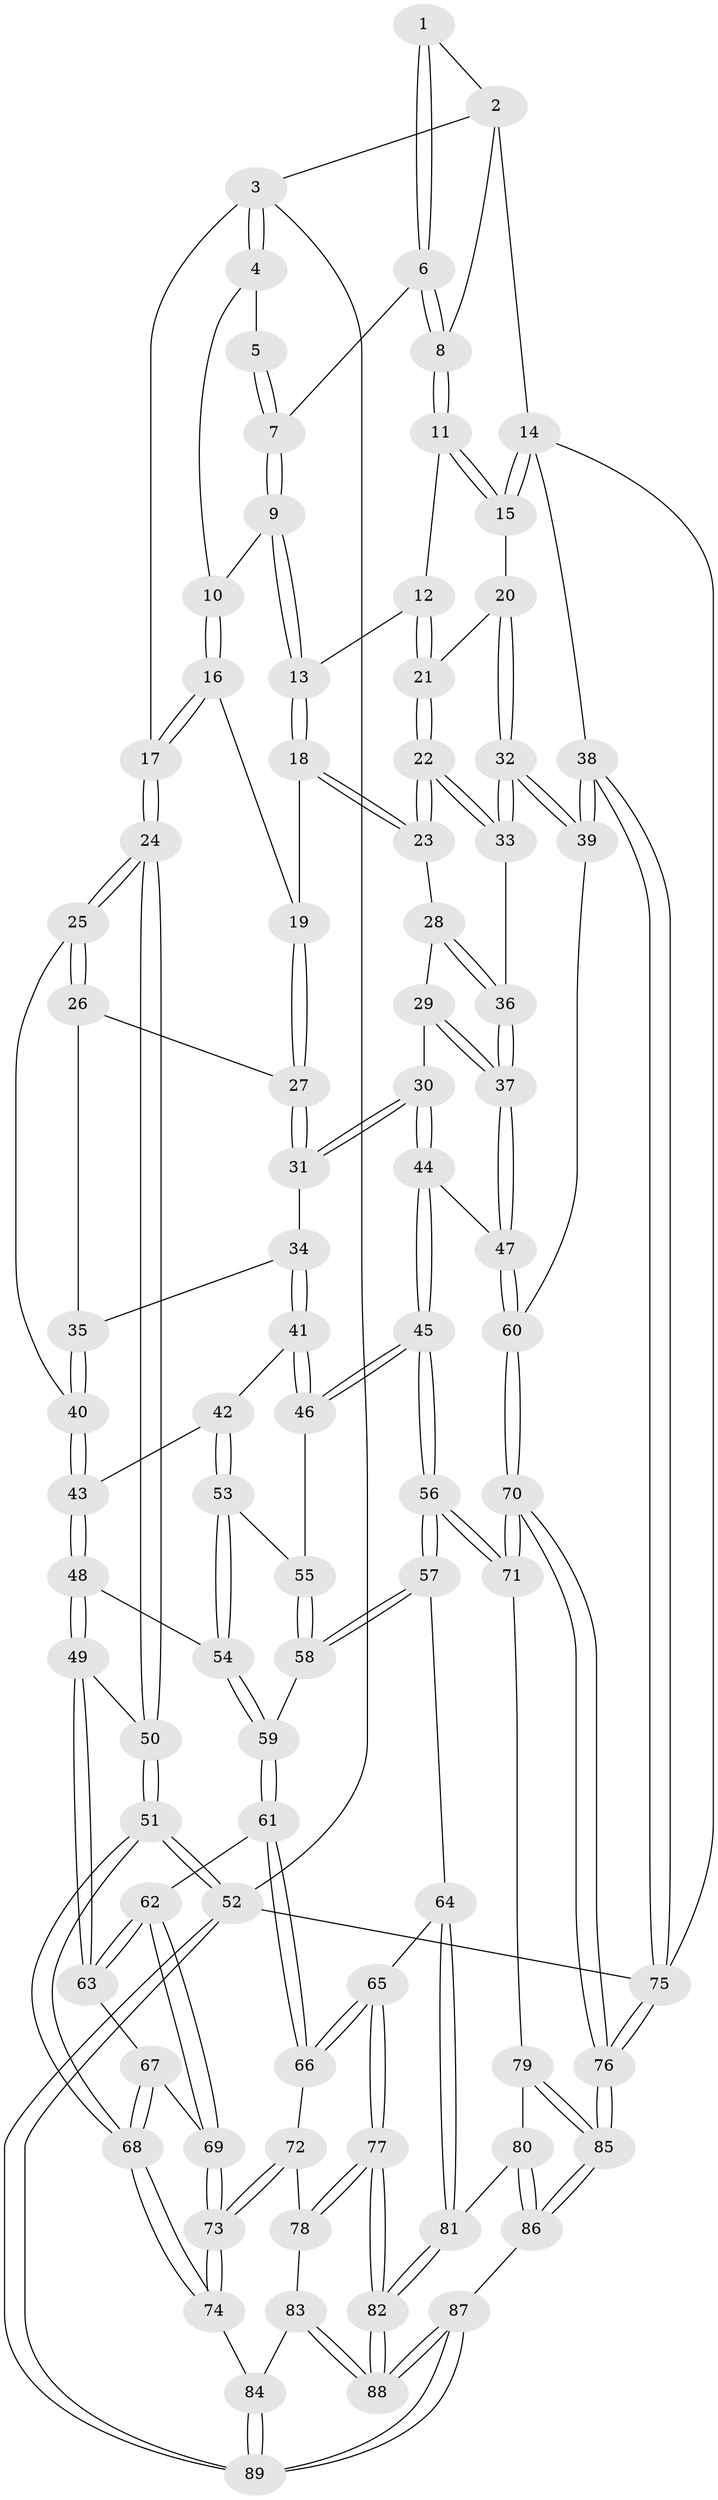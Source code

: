 // coarse degree distribution, {3: 0.18181818181818182, 5: 0.4090909090909091, 4: 0.22727272727272727, 6: 0.09090909090909091, 7: 0.045454545454545456, 8: 0.045454545454545456}
// Generated by graph-tools (version 1.1) at 2025/04/03/04/25 22:04:40]
// undirected, 89 vertices, 219 edges
graph export_dot {
graph [start="1"]
  node [color=gray90,style=filled];
  1 [pos="+0.786173953150335+0"];
  2 [pos="+1+0"];
  3 [pos="+0+0"];
  4 [pos="+0.46385854476368177+0"];
  5 [pos="+0.7418419100388147+0"];
  6 [pos="+0.809146645735697+0.05614012375106"];
  7 [pos="+0.6726171994961195+0.11090901847266346"];
  8 [pos="+0.8991576122380991+0.11973853951800394"];
  9 [pos="+0.6682595206168435+0.1166580092116548"];
  10 [pos="+0.5505117358208684+0.10564918016807116"];
  11 [pos="+0.9052698064442466+0.13277485555423119"];
  12 [pos="+0.7799509334948587+0.226234301445554"];
  13 [pos="+0.7333459700577782+0.23050849623854006"];
  14 [pos="+1+0.2396756287069564"];
  15 [pos="+1+0.23690214085854858"];
  16 [pos="+0.5000864876471326+0.16379911790422053"];
  17 [pos="+0+0"];
  18 [pos="+0.7048619994101724+0.2840535062929576"];
  19 [pos="+0.4963959023108985+0.2655455595755876"];
  20 [pos="+0.935704989833719+0.33179761439383687"];
  21 [pos="+0.8915680068391171+0.33055944212271227"];
  22 [pos="+0.8094764306135479+0.3987711857362572"];
  23 [pos="+0.7047275257870294+0.3413338006197366"];
  24 [pos="+0+0.14637163444801163"];
  25 [pos="+0.03121506005167995+0.22139478131924523"];
  26 [pos="+0.26545811065828656+0.29742984558728147"];
  27 [pos="+0.46764881906544914+0.32062648930458426"];
  28 [pos="+0.6800760541137548+0.3750100779249465"];
  29 [pos="+0.6514612858739821+0.40102402590029296"];
  30 [pos="+0.5591352481669386+0.4397300966066071"];
  31 [pos="+0.49658340717730437+0.40939072025446555"];
  32 [pos="+0.8921878994056957+0.5713231289826034"];
  33 [pos="+0.8375552691421952+0.5600691037973363"];
  34 [pos="+0.4523199994796788+0.4524343500487691"];
  35 [pos="+0.37058821359251315+0.47280292809873226"];
  36 [pos="+0.8231300809773505+0.5636383212965294"];
  37 [pos="+0.7621878479872061+0.587064025706545"];
  38 [pos="+1+0.6177135528757534"];
  39 [pos="+0.9278463435274225+0.589322947709046"];
  40 [pos="+0.3224251262188521+0.5119363457376019"];
  41 [pos="+0.44553133173010107+0.5578717050275479"];
  42 [pos="+0.3613687144998302+0.5911869847807402"];
  43 [pos="+0.32187671564472625+0.5145165325401774"];
  44 [pos="+0.6277009964146177+0.6569224945349668"];
  45 [pos="+0.6093193459445655+0.6845928228867366"];
  46 [pos="+0.4824577575580173+0.5989396272422827"];
  47 [pos="+0.7284746158591328+0.6095046410922227"];
  48 [pos="+0.2155956313384439+0.5790887547265855"];
  49 [pos="+0.11798695898491827+0.591345838271928"];
  50 [pos="+0+0.369045070701093"];
  51 [pos="+0+0.9087874282911295"];
  52 [pos="+0+1"];
  53 [pos="+0.35582411934003944+0.6265973581007486"];
  54 [pos="+0.34768265214003896+0.655600083920996"];
  55 [pos="+0.45045159768831095+0.6122333429333332"];
  56 [pos="+0.5978522078195286+0.7249209859404785"];
  57 [pos="+0.4466122199611387+0.7213362004592977"];
  58 [pos="+0.37900250006268027+0.6750604879753781"];
  59 [pos="+0.34794215141420837+0.6576858465092742"];
  60 [pos="+0.8453620011936552+0.7919971790014683"];
  61 [pos="+0.2620888724502773+0.7435997290923122"];
  62 [pos="+0.1960053985068869+0.7168910939321453"];
  63 [pos="+0.12530517784295003+0.6138686601275644"];
  64 [pos="+0.3616953253547569+0.8125002038954593"];
  65 [pos="+0.3221389495233671+0.8159244045943567"];
  66 [pos="+0.2766523723901931+0.7770948513677637"];
  67 [pos="+0.05976959309733965+0.7550482503796964"];
  68 [pos="+0+0.8770584902510832"];
  69 [pos="+0.13911938686266856+0.7990311456932232"];
  70 [pos="+0.8397286145513203+0.8288668630910689"];
  71 [pos="+0.598400686013169+0.7274825006598553"];
  72 [pos="+0.22490857443878096+0.8405719775344666"];
  73 [pos="+0.12930326918533566+0.8505040202137432"];
  74 [pos="+0.10747019176272259+0.8835788571513332"];
  75 [pos="+1+1"];
  76 [pos="+1+1"];
  77 [pos="+0.3049521914243627+0.9445577266690713"];
  78 [pos="+0.22875893779046705+0.8770618299890939"];
  79 [pos="+0.5945868472592462+0.7514111203842672"];
  80 [pos="+0.46861041527927133+0.8826145380997217"];
  81 [pos="+0.42357554289576427+0.8619419612673411"];
  82 [pos="+0.30501326565375464+0.944945296036814"];
  83 [pos="+0.14635713722894597+0.9283071179210891"];
  84 [pos="+0.1438126472244576+0.928231701499181"];
  85 [pos="+0.7536461433301177+1"];
  86 [pos="+0.4382971279154525+1"];
  87 [pos="+0.4170128811629919+1"];
  88 [pos="+0.3054736175194621+0.9753036503120196"];
  89 [pos="+0.0770314886135199+1"];
  1 -- 2;
  1 -- 6;
  1 -- 6;
  2 -- 3;
  2 -- 8;
  2 -- 14;
  3 -- 4;
  3 -- 4;
  3 -- 17;
  3 -- 52;
  4 -- 5;
  4 -- 10;
  5 -- 7;
  5 -- 7;
  6 -- 7;
  6 -- 8;
  6 -- 8;
  7 -- 9;
  7 -- 9;
  8 -- 11;
  8 -- 11;
  9 -- 10;
  9 -- 13;
  9 -- 13;
  10 -- 16;
  10 -- 16;
  11 -- 12;
  11 -- 15;
  11 -- 15;
  12 -- 13;
  12 -- 21;
  12 -- 21;
  13 -- 18;
  13 -- 18;
  14 -- 15;
  14 -- 15;
  14 -- 38;
  14 -- 75;
  15 -- 20;
  16 -- 17;
  16 -- 17;
  16 -- 19;
  17 -- 24;
  17 -- 24;
  18 -- 19;
  18 -- 23;
  18 -- 23;
  19 -- 27;
  19 -- 27;
  20 -- 21;
  20 -- 32;
  20 -- 32;
  21 -- 22;
  21 -- 22;
  22 -- 23;
  22 -- 23;
  22 -- 33;
  22 -- 33;
  23 -- 28;
  24 -- 25;
  24 -- 25;
  24 -- 50;
  24 -- 50;
  25 -- 26;
  25 -- 26;
  25 -- 40;
  26 -- 27;
  26 -- 35;
  27 -- 31;
  27 -- 31;
  28 -- 29;
  28 -- 36;
  28 -- 36;
  29 -- 30;
  29 -- 37;
  29 -- 37;
  30 -- 31;
  30 -- 31;
  30 -- 44;
  30 -- 44;
  31 -- 34;
  32 -- 33;
  32 -- 33;
  32 -- 39;
  32 -- 39;
  33 -- 36;
  34 -- 35;
  34 -- 41;
  34 -- 41;
  35 -- 40;
  35 -- 40;
  36 -- 37;
  36 -- 37;
  37 -- 47;
  37 -- 47;
  38 -- 39;
  38 -- 39;
  38 -- 75;
  38 -- 75;
  39 -- 60;
  40 -- 43;
  40 -- 43;
  41 -- 42;
  41 -- 46;
  41 -- 46;
  42 -- 43;
  42 -- 53;
  42 -- 53;
  43 -- 48;
  43 -- 48;
  44 -- 45;
  44 -- 45;
  44 -- 47;
  45 -- 46;
  45 -- 46;
  45 -- 56;
  45 -- 56;
  46 -- 55;
  47 -- 60;
  47 -- 60;
  48 -- 49;
  48 -- 49;
  48 -- 54;
  49 -- 50;
  49 -- 63;
  49 -- 63;
  50 -- 51;
  50 -- 51;
  51 -- 52;
  51 -- 52;
  51 -- 68;
  51 -- 68;
  52 -- 89;
  52 -- 89;
  52 -- 75;
  53 -- 54;
  53 -- 54;
  53 -- 55;
  54 -- 59;
  54 -- 59;
  55 -- 58;
  55 -- 58;
  56 -- 57;
  56 -- 57;
  56 -- 71;
  56 -- 71;
  57 -- 58;
  57 -- 58;
  57 -- 64;
  58 -- 59;
  59 -- 61;
  59 -- 61;
  60 -- 70;
  60 -- 70;
  61 -- 62;
  61 -- 66;
  61 -- 66;
  62 -- 63;
  62 -- 63;
  62 -- 69;
  62 -- 69;
  63 -- 67;
  64 -- 65;
  64 -- 81;
  64 -- 81;
  65 -- 66;
  65 -- 66;
  65 -- 77;
  65 -- 77;
  66 -- 72;
  67 -- 68;
  67 -- 68;
  67 -- 69;
  68 -- 74;
  68 -- 74;
  69 -- 73;
  69 -- 73;
  70 -- 71;
  70 -- 71;
  70 -- 76;
  70 -- 76;
  71 -- 79;
  72 -- 73;
  72 -- 73;
  72 -- 78;
  73 -- 74;
  73 -- 74;
  74 -- 84;
  75 -- 76;
  75 -- 76;
  76 -- 85;
  76 -- 85;
  77 -- 78;
  77 -- 78;
  77 -- 82;
  77 -- 82;
  78 -- 83;
  79 -- 80;
  79 -- 85;
  79 -- 85;
  80 -- 81;
  80 -- 86;
  80 -- 86;
  81 -- 82;
  81 -- 82;
  82 -- 88;
  82 -- 88;
  83 -- 84;
  83 -- 88;
  83 -- 88;
  84 -- 89;
  84 -- 89;
  85 -- 86;
  85 -- 86;
  86 -- 87;
  87 -- 88;
  87 -- 88;
  87 -- 89;
  87 -- 89;
}
